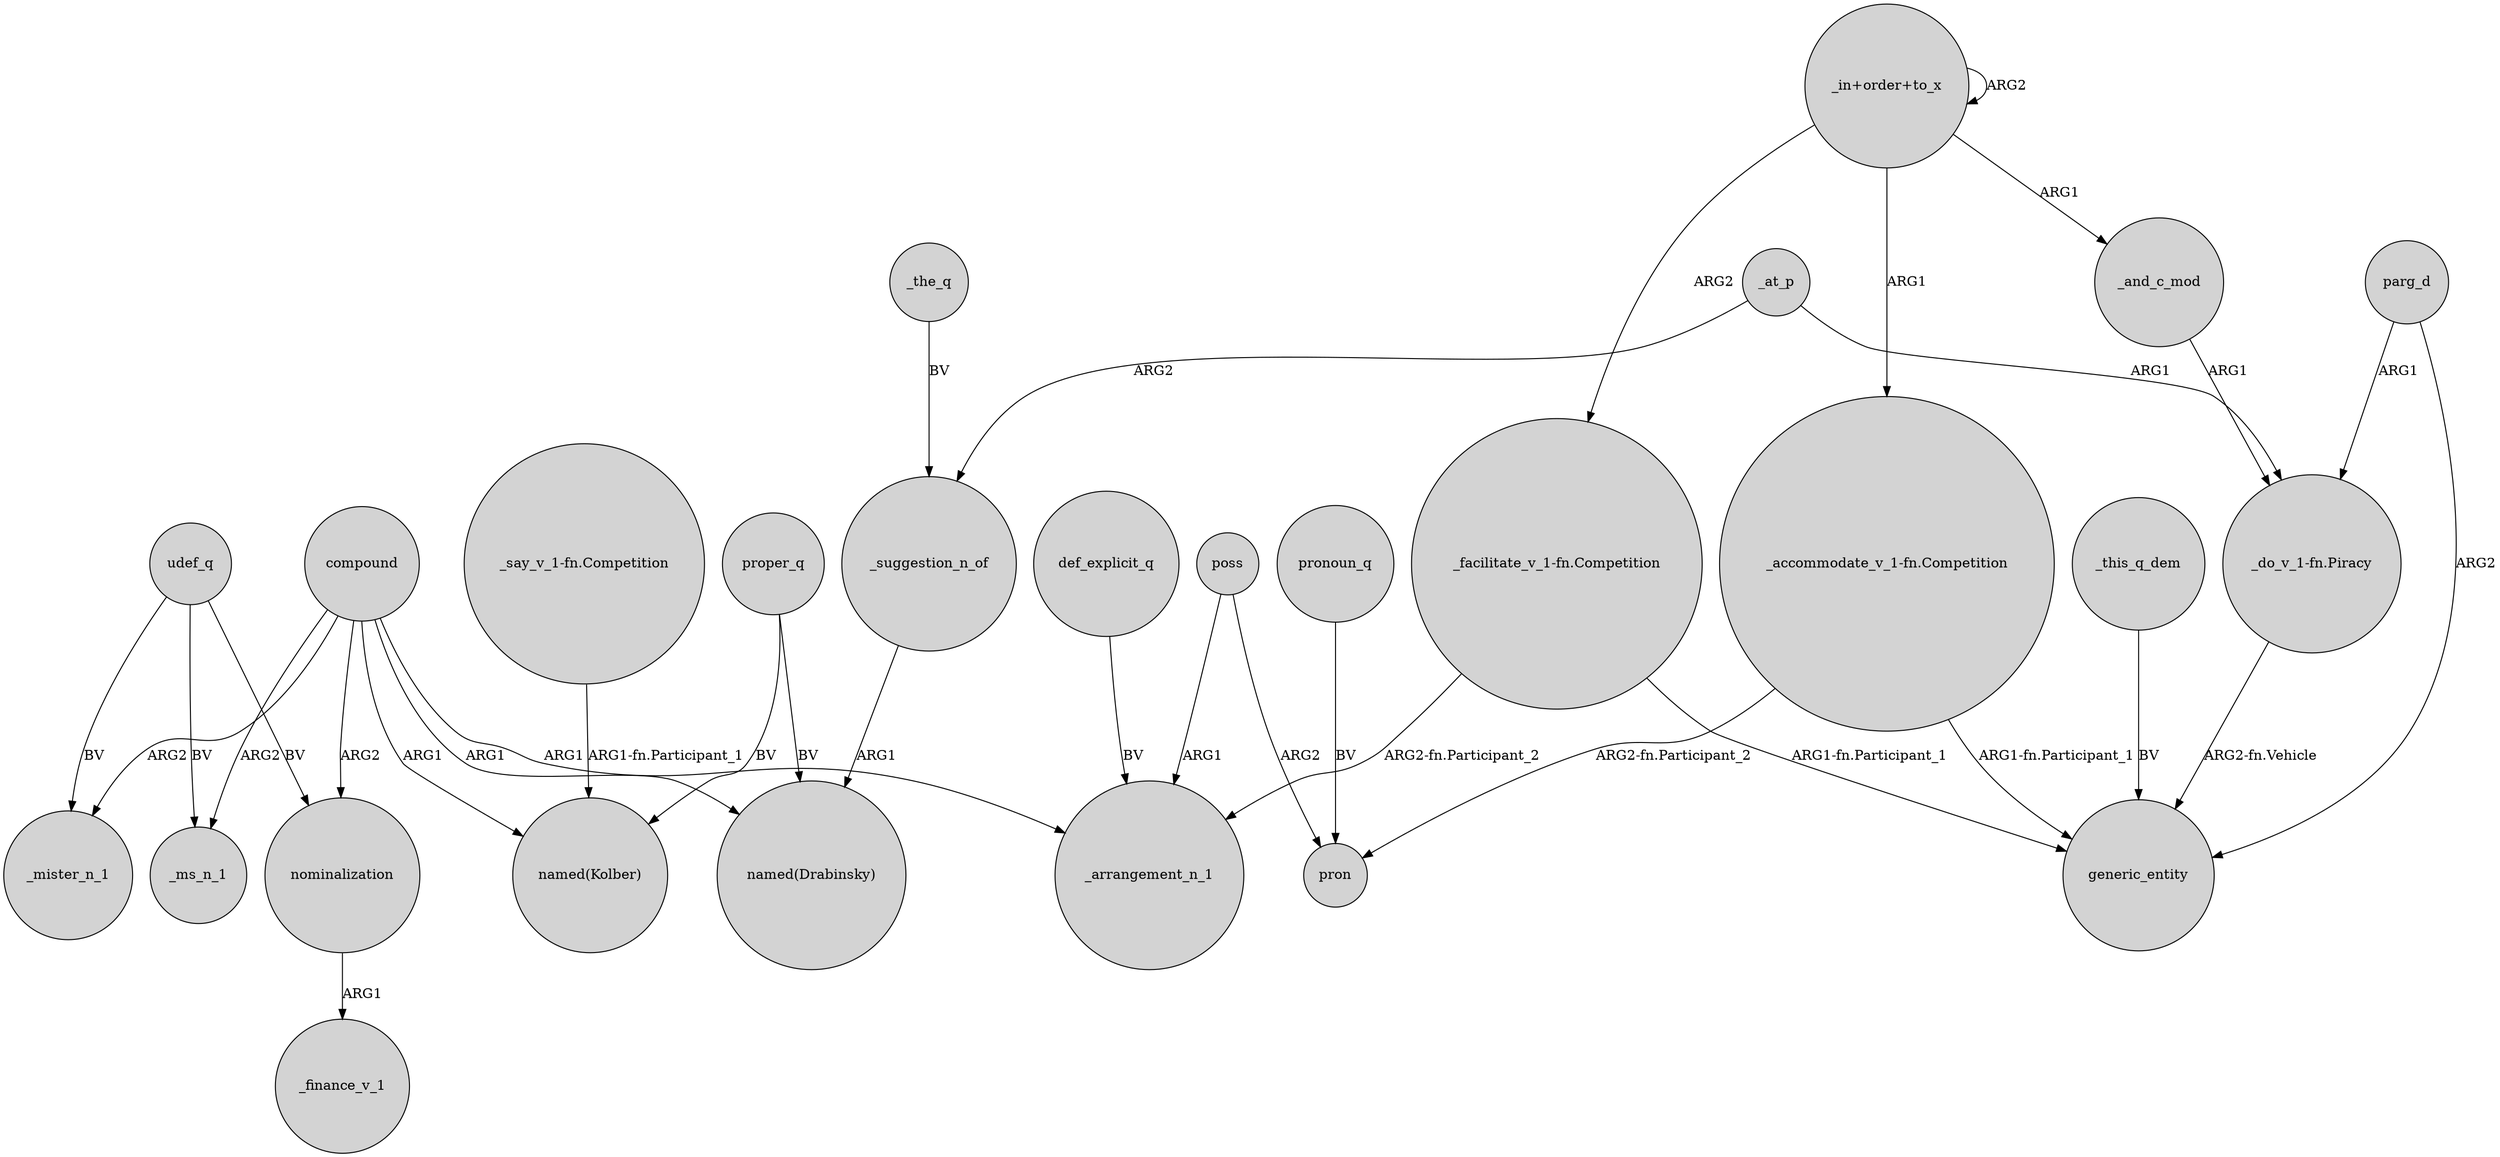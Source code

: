 digraph {
	node [shape=circle style=filled]
	compound -> _mister_n_1 [label=ARG2]
	"_in+order+to_x" -> "_facilitate_v_1-fn.Competition" [label=ARG2]
	compound -> _ms_n_1 [label=ARG2]
	nominalization -> _finance_v_1 [label=ARG1]
	compound -> "named(Drabinsky)" [label=ARG1]
	compound -> "named(Kolber)" [label=ARG1]
	udef_q -> nominalization [label=BV]
	"_do_v_1-fn.Piracy" -> generic_entity [label="ARG2-fn.Vehicle"]
	proper_q -> "named(Drabinsky)" [label=BV]
	udef_q -> _mister_n_1 [label=BV]
	compound -> nominalization [label=ARG2]
	pronoun_q -> pron [label=BV]
	parg_d -> "_do_v_1-fn.Piracy" [label=ARG1]
	compound -> _arrangement_n_1 [label=ARG1]
	poss -> pron [label=ARG2]
	_this_q_dem -> generic_entity [label=BV]
	"_in+order+to_x" -> _and_c_mod [label=ARG1]
	_and_c_mod -> "_do_v_1-fn.Piracy" [label=ARG1]
	"_facilitate_v_1-fn.Competition" -> generic_entity [label="ARG1-fn.Participant_1"]
	"_accommodate_v_1-fn.Competition" -> pron [label="ARG2-fn.Participant_2"]
	"_facilitate_v_1-fn.Competition" -> _arrangement_n_1 [label="ARG2-fn.Participant_2"]
	"_in+order+to_x" -> "_accommodate_v_1-fn.Competition" [label=ARG1]
	_suggestion_n_of -> "named(Drabinsky)" [label=ARG1]
	udef_q -> _ms_n_1 [label=BV]
	_at_p -> _suggestion_n_of [label=ARG2]
	"_say_v_1-fn.Competition" -> "named(Kolber)" [label="ARG1-fn.Participant_1"]
	"_in+order+to_x" -> "_in+order+to_x" [label=ARG2]
	_at_p -> "_do_v_1-fn.Piracy" [label=ARG1]
	_the_q -> _suggestion_n_of [label=BV]
	"_accommodate_v_1-fn.Competition" -> generic_entity [label="ARG1-fn.Participant_1"]
	def_explicit_q -> _arrangement_n_1 [label=BV]
	poss -> _arrangement_n_1 [label=ARG1]
	proper_q -> "named(Kolber)" [label=BV]
	parg_d -> generic_entity [label=ARG2]
}
